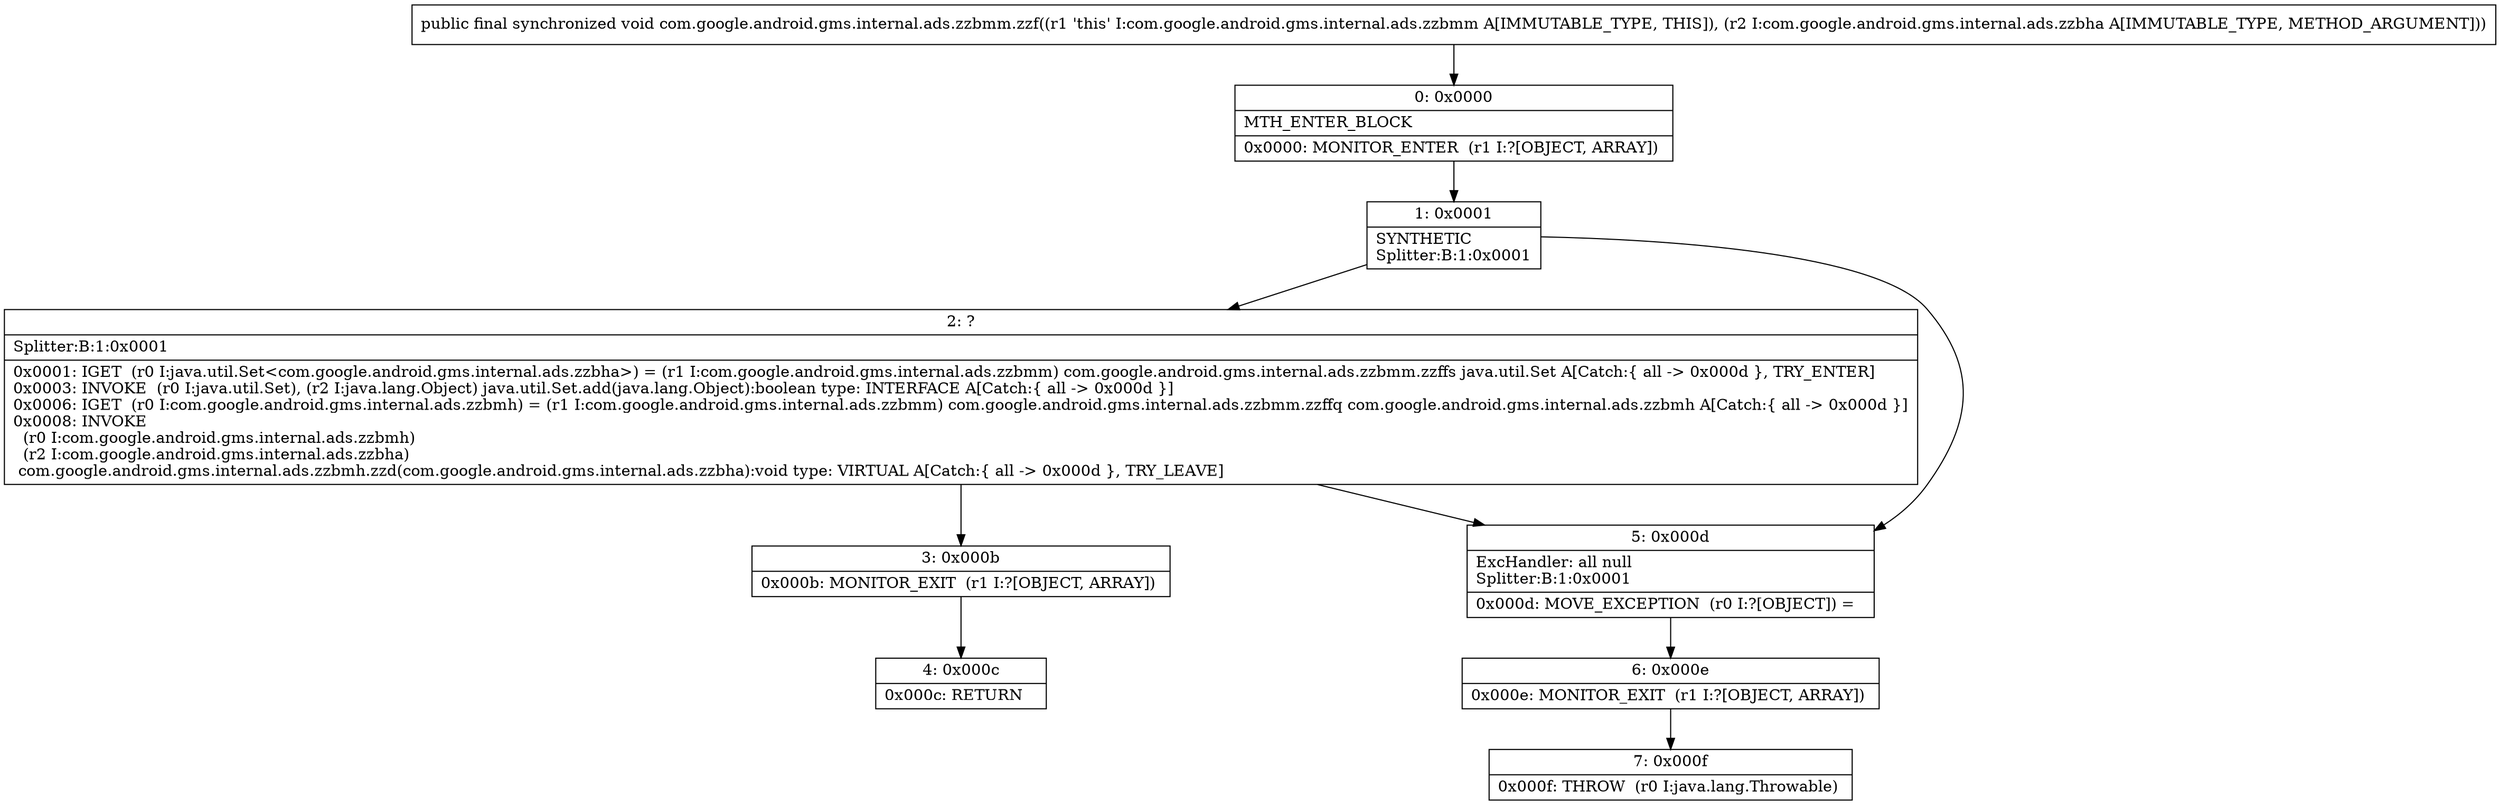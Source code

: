 digraph "CFG forcom.google.android.gms.internal.ads.zzbmm.zzf(Lcom\/google\/android\/gms\/internal\/ads\/zzbha;)V" {
Node_0 [shape=record,label="{0\:\ 0x0000|MTH_ENTER_BLOCK\l|0x0000: MONITOR_ENTER  (r1 I:?[OBJECT, ARRAY]) \l}"];
Node_1 [shape=record,label="{1\:\ 0x0001|SYNTHETIC\lSplitter:B:1:0x0001\l}"];
Node_2 [shape=record,label="{2\:\ ?|Splitter:B:1:0x0001\l|0x0001: IGET  (r0 I:java.util.Set\<com.google.android.gms.internal.ads.zzbha\>) = (r1 I:com.google.android.gms.internal.ads.zzbmm) com.google.android.gms.internal.ads.zzbmm.zzffs java.util.Set A[Catch:\{ all \-\> 0x000d \}, TRY_ENTER]\l0x0003: INVOKE  (r0 I:java.util.Set), (r2 I:java.lang.Object) java.util.Set.add(java.lang.Object):boolean type: INTERFACE A[Catch:\{ all \-\> 0x000d \}]\l0x0006: IGET  (r0 I:com.google.android.gms.internal.ads.zzbmh) = (r1 I:com.google.android.gms.internal.ads.zzbmm) com.google.android.gms.internal.ads.zzbmm.zzffq com.google.android.gms.internal.ads.zzbmh A[Catch:\{ all \-\> 0x000d \}]\l0x0008: INVOKE  \l  (r0 I:com.google.android.gms.internal.ads.zzbmh)\l  (r2 I:com.google.android.gms.internal.ads.zzbha)\l com.google.android.gms.internal.ads.zzbmh.zzd(com.google.android.gms.internal.ads.zzbha):void type: VIRTUAL A[Catch:\{ all \-\> 0x000d \}, TRY_LEAVE]\l}"];
Node_3 [shape=record,label="{3\:\ 0x000b|0x000b: MONITOR_EXIT  (r1 I:?[OBJECT, ARRAY]) \l}"];
Node_4 [shape=record,label="{4\:\ 0x000c|0x000c: RETURN   \l}"];
Node_5 [shape=record,label="{5\:\ 0x000d|ExcHandler: all null\lSplitter:B:1:0x0001\l|0x000d: MOVE_EXCEPTION  (r0 I:?[OBJECT]) =  \l}"];
Node_6 [shape=record,label="{6\:\ 0x000e|0x000e: MONITOR_EXIT  (r1 I:?[OBJECT, ARRAY]) \l}"];
Node_7 [shape=record,label="{7\:\ 0x000f|0x000f: THROW  (r0 I:java.lang.Throwable) \l}"];
MethodNode[shape=record,label="{public final synchronized void com.google.android.gms.internal.ads.zzbmm.zzf((r1 'this' I:com.google.android.gms.internal.ads.zzbmm A[IMMUTABLE_TYPE, THIS]), (r2 I:com.google.android.gms.internal.ads.zzbha A[IMMUTABLE_TYPE, METHOD_ARGUMENT])) }"];
MethodNode -> Node_0;
Node_0 -> Node_1;
Node_1 -> Node_2;
Node_1 -> Node_5;
Node_2 -> Node_3;
Node_2 -> Node_5;
Node_3 -> Node_4;
Node_5 -> Node_6;
Node_6 -> Node_7;
}

